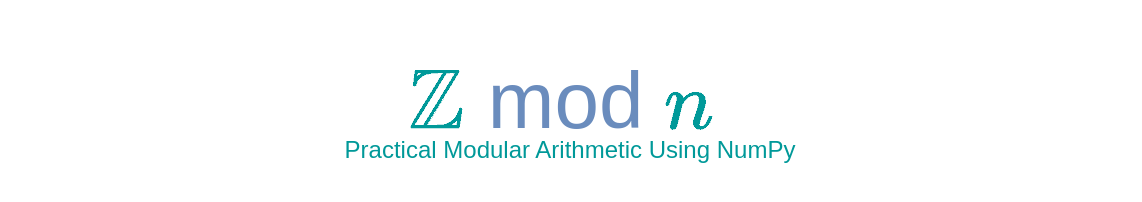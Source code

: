 <mxfile version="24.7.5">
  <diagram name="Page-1" id="cTTbBVW-SHMXRIQHrOnZ">
    <mxGraphModel dx="2314" dy="801" grid="1" gridSize="10" guides="1" tooltips="1" connect="1" arrows="1" fold="1" page="1" pageScale="1" pageWidth="850" pageHeight="1100" math="1" shadow="0">
      <root>
        <mxCell id="0" />
        <mxCell id="1" parent="0" />
        <mxCell id="5mYz1uFn3vAN20aArNRH-1" value="" style="group" vertex="1" connectable="0" parent="1">
          <mxGeometry x="130" y="130" width="570" height="100" as="geometry" />
        </mxCell>
        <mxCell id="2lLzU6K8PBcktZP34Vqj-2" value="&lt;h1&gt;&lt;font style=&quot;&quot;&gt;&lt;font color=&quot;#009999&quot; style=&quot;font-family: Verdana; font-size: 41px;&quot;&gt;`\mathbb{Z}`&lt;/font&gt;&lt;span style=&quot;font-size: 40px; font-weight: normal;&quot;&gt;&amp;nbsp;&lt;font color=&quot;#6a8cbd&quot;&gt;mod&lt;/font&gt;&lt;font face=&quot;Verdana&quot;&gt;&amp;nbsp;&lt;font color=&quot;#009999&quot;&gt;`n`&lt;/font&gt;&amp;nbsp;&lt;/font&gt;&lt;/span&gt;&lt;/font&gt;&lt;/h1&gt;" style="text;html=1;align=center;verticalAlign=middle;resizable=0;points=[];autosize=1;strokeColor=none;fillColor=none;" parent="5mYz1uFn3vAN20aArNRH-1" vertex="1">
          <mxGeometry width="570" height="100" as="geometry" />
        </mxCell>
        <mxCell id="2lLzU6K8PBcktZP34Vqj-6" value="Practical Modular Arithmetic Using NumPy" style="text;align=center;verticalAlign=middle;rounded=0;fontColor=#009999;html=1;whiteSpace=wrap;labelBackgroundColor=none;" parent="5mYz1uFn3vAN20aArNRH-1" vertex="1">
          <mxGeometry x="100" y="60" width="370" height="30" as="geometry" />
        </mxCell>
      </root>
    </mxGraphModel>
  </diagram>
</mxfile>
